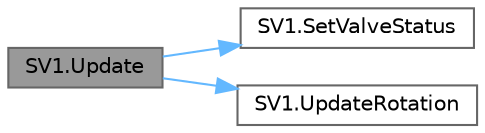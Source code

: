 digraph "SV1.Update"
{
 // LATEX_PDF_SIZE
  bgcolor="transparent";
  edge [fontname=Helvetica,fontsize=10,labelfontname=Helvetica,labelfontsize=10];
  node [fontname=Helvetica,fontsize=10,shape=box,height=0.2,width=0.4];
  rankdir="LR";
  Node1 [id="Node000001",label="SV1.Update",height=0.2,width=0.4,color="gray40", fillcolor="grey60", style="filled", fontcolor="black",tooltip="This method updates the rotation of the switch based on the current value of Percent."];
  Node1 -> Node2 [id="edge1_Node000001_Node000002",color="steelblue1",style="solid",tooltip=" "];
  Node2 [id="Node000002",label="SV1.SetValveStatus",height=0.2,width=0.4,color="grey40", fillcolor="white", style="filled",URL="$class_s_v1.html#a79da0b6d117713560095da525681b255",tooltip="This method initiates a call to the REST Server to update the simulation with the current status of s..."];
  Node1 -> Node3 [id="edge2_Node000001_Node000003",color="steelblue1",style="solid",tooltip=" "];
  Node3 [id="Node000003",label="SV1.UpdateRotation",height=0.2,width=0.4,color="grey40", fillcolor="white", style="filled",URL="$class_s_v1.html#aa3523c53ff22512cd87b96a57a195d2c",tooltip="This method updates the rotation of the switch."];
}
